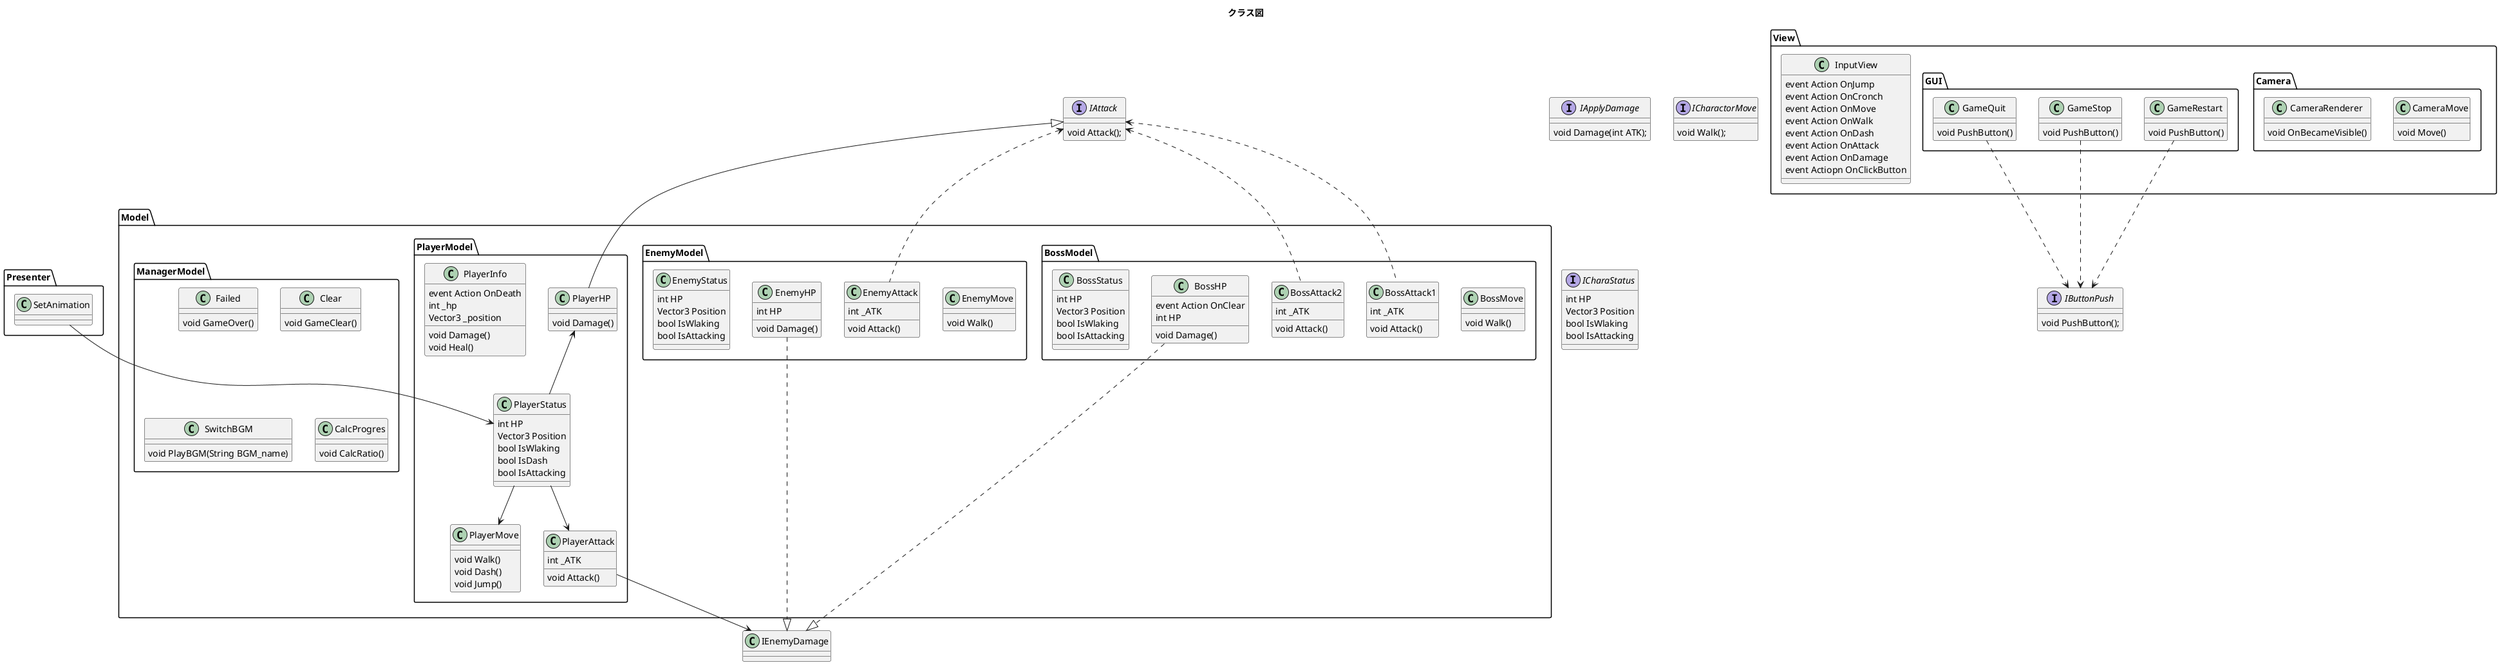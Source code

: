 @startuml name
title クラス図



Folder Model{
    Folder PlayerModel  {
        class PlayerMove {
            void Walk()
            void Dash()
            void Jump()
        }
        class PlayerAttack {
            int _ATK
            void Attack()
        }
        class PlayerHP {
            void Damage()
        }
        class PlayerInfo{
            event Action OnDeath
            int _hp
            Vector3 _position
            void Damage()
            void Heal()
        }
        class PlayerStatus{
            int HP
            Vector3 Position
            bool IsWlaking
            bool IsDash
            bool IsAttacking
        }
    }
    Folder EnemyModel{
        class EnemyMove {
            void Walk()
        }
        class EnemyAttack {
            int _ATK
            void Attack()
        }
        class EnemyHP {
            int HP
            void Damage()
        }
        class EnemyStatus{
            int HP
            Vector3 Position
            bool IsWlaking
            bool IsAttacking
        }
    }

    Folder BossModel{
        class BossMove {
            void Walk()
        }
        class BossAttack1 {
            int _ATK
            void Attack()
        }
        class BossAttack2 {
            int _ATK
            void Attack()
        }
        class BossHP {
            event Action OnClear
            int HP
            void Damage()
        }
        class BossStatus{
            int HP
            Vector3 Position
            bool IsWlaking
            bool IsAttacking
        }
    }   
    Folder ManagerModel  {
        class Failed {
            void GameOver()
        }
        class Clear {
            void GameClear()
        }

        class SwitchBGM {
            void PlayBGM(String BGM_name)
        }
        class CalcProgres{
            void CalcRatio()
        }
}
}



Folder Presenter{
class SetAnimation{
}
}




Folder View{
    class InputView{
        event Action OnJump
        event Action OnCronch
        event Action OnMove
        event Action OnWalk
        event Action OnDash
        event Action OnAttack
        event Action OnDamage
        event Actiopn OnClickButton
    }

    Folder Camera  {
        class CameraMove {
            void Move()
        }
        class CameraRenderer {
            void OnBecameVisible()
        }
    }



    Folder GUI {
        class GameRestart{
            void PushButton()
        }
        class GameStop{
            void PushButton()
        }
        class GameQuit{
            void PushButton()
        }
    }
}

interface IAttack{
    void Attack();
}

interface IApplyDamage{
    void Damage(int ATK);
}

interface ICharactorMove{
    void Walk();
}

interface ICharaStatus{
    int HP
    Vector3 Position
    bool IsWlaking
    bool IsAttacking
}

interface IButtonPush{
    void PushButton();
}


PlayerHP --up|> IAttack
EnemyAttack ..up> IAttack
BossAttack1 ..up> IAttack
BossAttack2 ..up> IAttack

GameRestart ..> IButtonPush
GameStop ..>  IButtonPush
GameQuit ..>  IButtonPush

EnemyHP ..|> IEnemyDamage
BossHP ..|> IEnemyDamage
PlayerAttack --> IEnemyDamage


SetAnimation --> PlayerStatus
PlayerHP <-- PlayerStatus
PlayerStatus --> PlayerAttack
PlayerStatus --> PlayerMove

@enduml